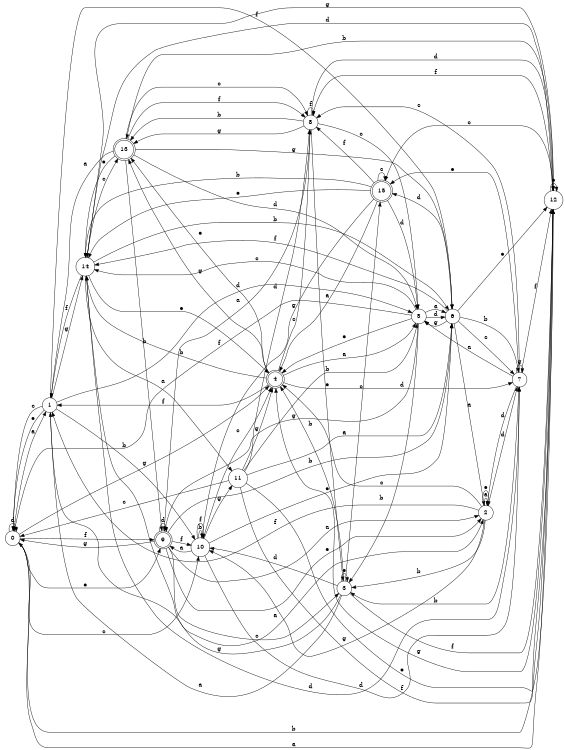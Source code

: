 digraph n13_9 {
__start0 [label="" shape="none"];

rankdir=LR;
size="8,5";

s0 [style="filled", color="black", fillcolor="white" shape="circle", label="0"];
s1 [style="filled", color="black", fillcolor="white" shape="circle", label="1"];
s2 [style="filled", color="black", fillcolor="white" shape="circle", label="2"];
s3 [style="filled", color="black", fillcolor="white" shape="circle", label="3"];
s4 [style="rounded,filled", color="black", fillcolor="white" shape="doublecircle", label="4"];
s5 [style="filled", color="black", fillcolor="white" shape="circle", label="5"];
s6 [style="filled", color="black", fillcolor="white" shape="circle", label="6"];
s7 [style="filled", color="black", fillcolor="white" shape="circle", label="7"];
s8 [style="filled", color="black", fillcolor="white" shape="circle", label="8"];
s9 [style="rounded,filled", color="black", fillcolor="white" shape="doublecircle", label="9"];
s10 [style="filled", color="black", fillcolor="white" shape="circle", label="10"];
s11 [style="filled", color="black", fillcolor="white" shape="circle", label="11"];
s12 [style="filled", color="black", fillcolor="white" shape="circle", label="12"];
s13 [style="rounded,filled", color="black", fillcolor="white" shape="doublecircle", label="13"];
s14 [style="filled", color="black", fillcolor="white" shape="circle", label="14"];
s15 [style="rounded,filled", color="black", fillcolor="white" shape="doublecircle", label="15"];
s0 -> s1 [label="a"];
s0 -> s12 [label="b"];
s0 -> s10 [label="c"];
s0 -> s0 [label="d"];
s0 -> s9 [label="e"];
s0 -> s9 [label="f"];
s0 -> s4 [label="g"];
s1 -> s2 [label="a"];
s1 -> s10 [label="b"];
s1 -> s0 [label="c"];
s1 -> s5 [label="d"];
s1 -> s0 [label="e"];
s1 -> s6 [label="f"];
s1 -> s14 [label="g"];
s2 -> s2 [label="a"];
s2 -> s3 [label="b"];
s2 -> s4 [label="c"];
s2 -> s7 [label="d"];
s2 -> s2 [label="e"];
s2 -> s1 [label="f"];
s2 -> s10 [label="g"];
s3 -> s1 [label="a"];
s3 -> s4 [label="b"];
s3 -> s15 [label="c"];
s3 -> s10 [label="d"];
s3 -> s3 [label="e"];
s3 -> s12 [label="f"];
s3 -> s14 [label="g"];
s4 -> s5 [label="a"];
s4 -> s14 [label="b"];
s4 -> s8 [label="c"];
s4 -> s7 [label="d"];
s4 -> s13 [label="e"];
s4 -> s1 [label="f"];
s4 -> s13 [label="g"];
s5 -> s6 [label="a"];
s5 -> s3 [label="b"];
s5 -> s14 [label="c"];
s5 -> s6 [label="d"];
s5 -> s4 [label="e"];
s5 -> s0 [label="f"];
s5 -> s9 [label="g"];
s6 -> s2 [label="a"];
s6 -> s7 [label="b"];
s6 -> s7 [label="c"];
s6 -> s15 [label="d"];
s6 -> s12 [label="e"];
s6 -> s14 [label="f"];
s6 -> s5 [label="g"];
s7 -> s5 [label="a"];
s7 -> s3 [label="b"];
s7 -> s8 [label="c"];
s7 -> s2 [label="d"];
s7 -> s15 [label="e"];
s7 -> s12 [label="f"];
s7 -> s7 [label="g"];
s8 -> s9 [label="a"];
s8 -> s13 [label="b"];
s8 -> s5 [label="c"];
s8 -> s12 [label="d"];
s8 -> s3 [label="e"];
s8 -> s8 [label="f"];
s8 -> s13 [label="g"];
s9 -> s2 [label="a"];
s9 -> s6 [label="b"];
s9 -> s3 [label="c"];
s9 -> s9 [label="d"];
s9 -> s2 [label="e"];
s9 -> s10 [label="f"];
s9 -> s0 [label="g"];
s10 -> s9 [label="a"];
s10 -> s10 [label="b"];
s10 -> s4 [label="c"];
s10 -> s7 [label="d"];
s10 -> s6 [label="e"];
s10 -> s10 [label="f"];
s10 -> s11 [label="g"];
s11 -> s6 [label="a"];
s11 -> s5 [label="b"];
s11 -> s0 [label="c"];
s11 -> s8 [label="d"];
s11 -> s12 [label="e"];
s11 -> s12 [label="f"];
s11 -> s4 [label="g"];
s12 -> s0 [label="a"];
s12 -> s13 [label="b"];
s12 -> s15 [label="c"];
s12 -> s14 [label="d"];
s12 -> s12 [label="e"];
s12 -> s8 [label="f"];
s12 -> s4 [label="g"];
s13 -> s1 [label="a"];
s13 -> s9 [label="b"];
s13 -> s8 [label="c"];
s13 -> s5 [label="d"];
s13 -> s14 [label="e"];
s13 -> s8 [label="f"];
s13 -> s6 [label="g"];
s14 -> s11 [label="a"];
s14 -> s6 [label="b"];
s14 -> s13 [label="c"];
s14 -> s7 [label="d"];
s14 -> s4 [label="e"];
s14 -> s1 [label="f"];
s14 -> s12 [label="g"];
s15 -> s4 [label="a"];
s15 -> s14 [label="b"];
s15 -> s15 [label="c"];
s15 -> s5 [label="d"];
s15 -> s14 [label="e"];
s15 -> s8 [label="f"];
s15 -> s10 [label="g"];

}